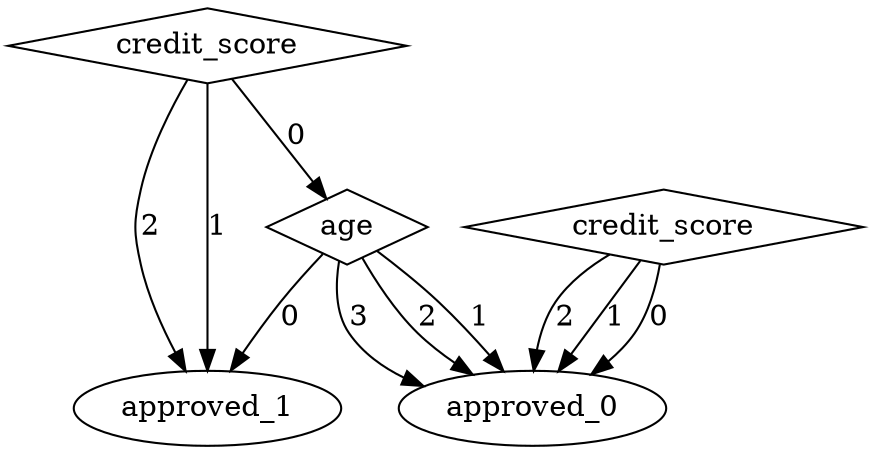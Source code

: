 digraph {
node [label=approved_0,style=""] approved_0
node [label=approved_0,style=""] approved_0
node [label=approved_0,style=""] approved_0
node [label=approved_1,style=""] approved_1
node [label=approved_0,style=""] approved_0
node [label=approved_0,style=""] approved_0
node [label=approved_0,style=""] approved_0
node [label=approved_1,style=""] approved_1
node [label=approved_1,style=""] approved_1
node [label=age,shape="diamond",style=""] 2
node [label=credit_score,shape="diamond",style=""] 1
node [label=credit_score,shape="diamond",style=""] 0

2 -> approved_0 [label="3"]
2 -> approved_0 [label="2"]
2 -> approved_0 [label="1"]
2 -> approved_1 [label="0"]
1 -> approved_0 [label="2"]
1 -> approved_0 [label="1"]
1 -> approved_0 [label="0"]
0 -> approved_1 [label="2"]
0 -> approved_1 [label="1"]
0 -> 2 [label="0"]
}